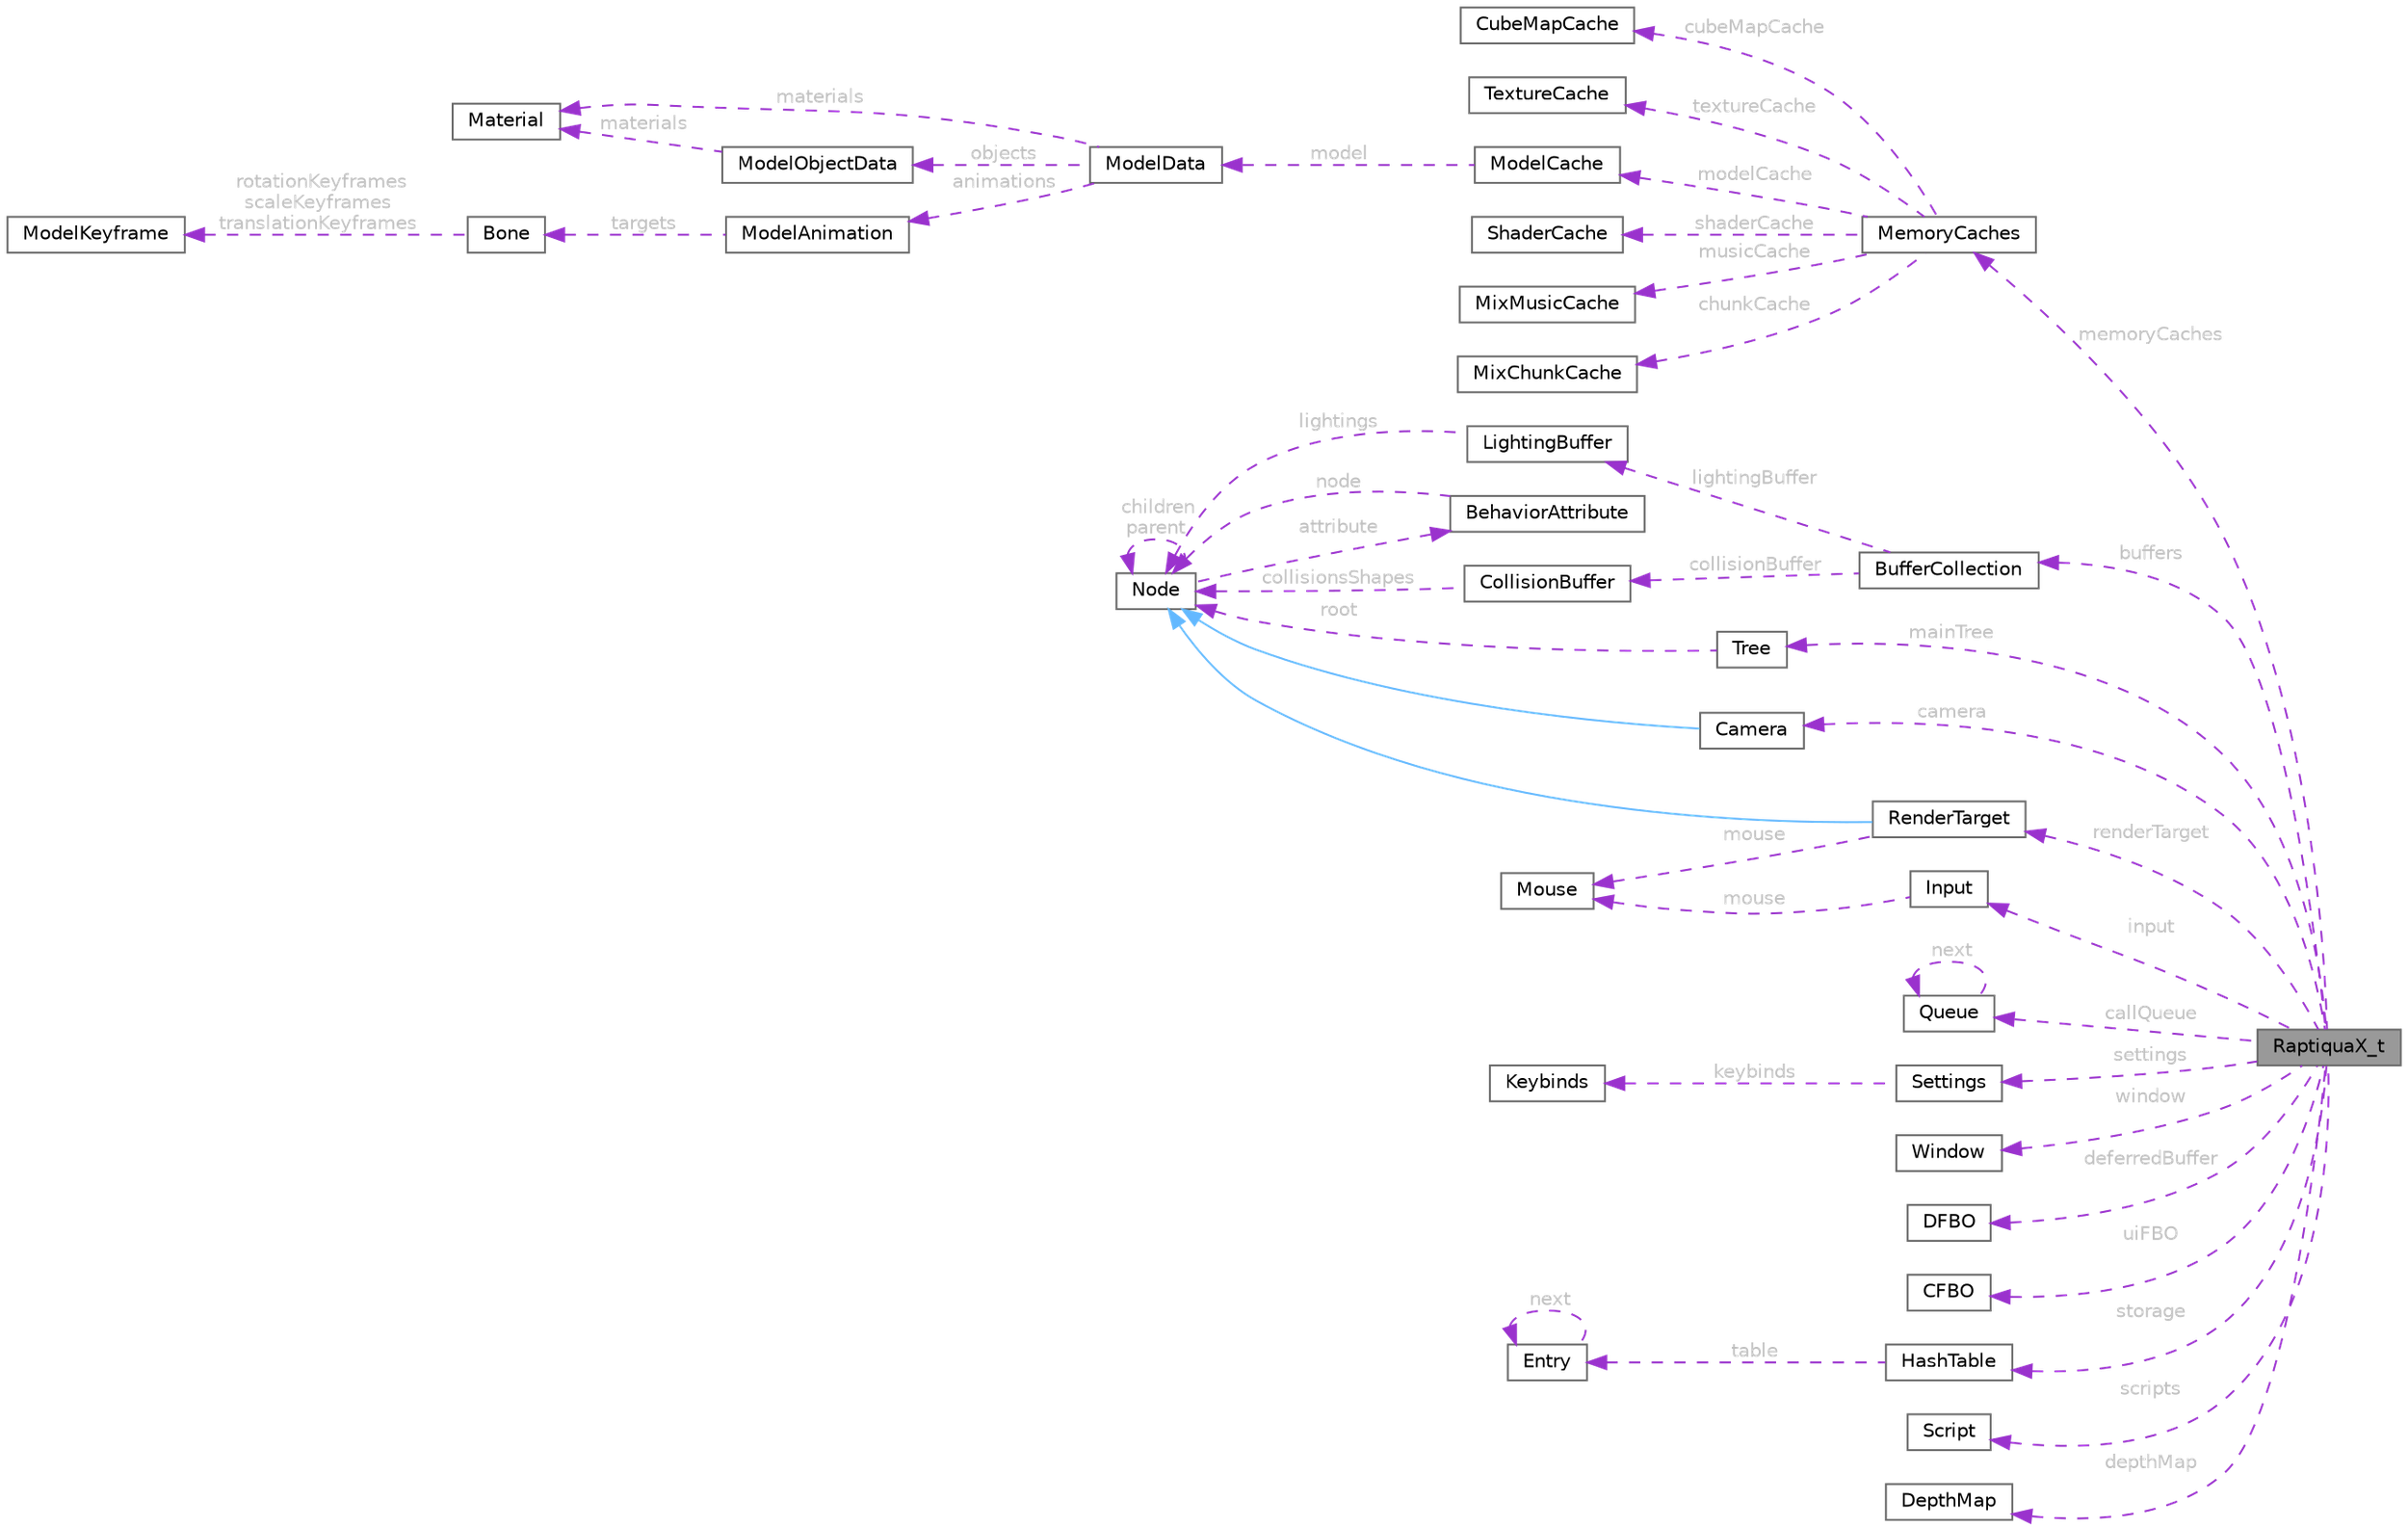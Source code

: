 digraph "RaptiquaX_t"
{
 // LATEX_PDF_SIZE
  bgcolor="transparent";
  edge [fontname=Helvetica,fontsize=10,labelfontname=Helvetica,labelfontsize=10];
  node [fontname=Helvetica,fontsize=10,shape=box,height=0.2,width=0.4];
  rankdir="LR";
  Node1 [id="Node000001",label="RaptiquaX_t",height=0.2,width=0.4,color="gray40", fillcolor="grey60", style="filled", fontcolor="black",tooltip="The main structure that holds all the data and state of the engine."];
  Node2 -> Node1 [id="edge1_Node000001_Node000002",dir="back",color="darkorchid3",style="dashed",tooltip=" ",label=" memoryCaches",fontcolor="grey" ];
  Node2 [id="Node000002",label="MemoryCaches",height=0.2,width=0.4,color="gray40", fillcolor="white", style="filled",URL="$structMemoryCaches.html",tooltip="Structure to manage all types of caches."];
  Node3 -> Node2 [id="edge2_Node000002_Node000003",dir="back",color="darkorchid3",style="dashed",tooltip=" ",label=" cubeMapCache",fontcolor="grey" ];
  Node3 [id="Node000003",label="CubeMapCache",height=0.2,width=0.4,color="gray40", fillcolor="white", style="filled",URL="$structCubeMapCache.html",tooltip="Structure to cache cube map textures."];
  Node4 -> Node2 [id="edge3_Node000002_Node000004",dir="back",color="darkorchid3",style="dashed",tooltip=" ",label=" textureCache",fontcolor="grey" ];
  Node4 [id="Node000004",label="TextureCache",height=0.2,width=0.4,color="gray40", fillcolor="white", style="filled",URL="$structTextureCache.html",tooltip="Structure to cache textures."];
  Node5 -> Node2 [id="edge4_Node000002_Node000005",dir="back",color="darkorchid3",style="dashed",tooltip=" ",label=" modelCache",fontcolor="grey" ];
  Node5 [id="Node000005",label="ModelCache",height=0.2,width=0.4,color="gray40", fillcolor="white", style="filled",URL="$structModelCache.html",tooltip="Structure to cache models."];
  Node6 -> Node5 [id="edge5_Node000005_Node000006",dir="back",color="darkorchid3",style="dashed",tooltip=" ",label=" model",fontcolor="grey" ];
  Node6 [id="Node000006",label="ModelData",height=0.2,width=0.4,color="gray40", fillcolor="white", style="filled",URL="$structModelData.html",tooltip="Structure representing the data of a 3D model."];
  Node7 -> Node6 [id="edge6_Node000006_Node000007",dir="back",color="darkorchid3",style="dashed",tooltip=" ",label=" materials",fontcolor="grey" ];
  Node7 [id="Node000007",label="Material",height=0.2,width=0.4,color="gray40", fillcolor="white", style="filled",URL="$structMaterial.html",tooltip="Structure representing a material with various properties."];
  Node8 -> Node6 [id="edge7_Node000006_Node000008",dir="back",color="darkorchid3",style="dashed",tooltip=" ",label=" objects",fontcolor="grey" ];
  Node8 [id="Node000008",label="ModelObjectData",height=0.2,width=0.4,color="gray40", fillcolor="white", style="filled",URL="$structModelObjectData.html",tooltip="Structure representing the data of a 3D model object."];
  Node7 -> Node8 [id="edge8_Node000008_Node000007",dir="back",color="darkorchid3",style="dashed",tooltip=" ",label=" materials",fontcolor="grey" ];
  Node9 -> Node6 [id="edge9_Node000006_Node000009",dir="back",color="darkorchid3",style="dashed",tooltip=" ",label=" animations",fontcolor="grey" ];
  Node9 [id="Node000009",label="ModelAnimation",height=0.2,width=0.4,color="gray40", fillcolor="white", style="filled",URL="$structModelAnimation.html",tooltip="Structure representing the data of a 3D model animation."];
  Node10 -> Node9 [id="edge10_Node000009_Node000010",dir="back",color="darkorchid3",style="dashed",tooltip=" ",label=" targets",fontcolor="grey" ];
  Node10 [id="Node000010",label="Bone",height=0.2,width=0.4,color="gray40", fillcolor="white", style="filled",URL="$structBone.html",tooltip="Structure representing a bone in a 3D model."];
  Node11 -> Node10 [id="edge11_Node000010_Node000011",dir="back",color="darkorchid3",style="dashed",tooltip=" ",label=" rotationKeyframes\nscaleKeyframes\ntranslationKeyframes",fontcolor="grey" ];
  Node11 [id="Node000011",label="ModelKeyframe",height=0.2,width=0.4,color="gray40", fillcolor="white", style="filled",URL="$structModelKeyframe.html",tooltip="Structure representing the data of a 3D model keyframe."];
  Node12 -> Node2 [id="edge12_Node000002_Node000012",dir="back",color="darkorchid3",style="dashed",tooltip=" ",label=" shaderCache",fontcolor="grey" ];
  Node12 [id="Node000012",label="ShaderCache",height=0.2,width=0.4,color="gray40", fillcolor="white", style="filled",URL="$structShaderCache.html",tooltip="Structure to cache shaders."];
  Node13 -> Node2 [id="edge13_Node000002_Node000013",dir="back",color="darkorchid3",style="dashed",tooltip=" ",label=" musicCache",fontcolor="grey" ];
  Node13 [id="Node000013",label="MixMusicCache",height=0.2,width=0.4,color="gray40", fillcolor="white", style="filled",URL="$structMixMusicCache.html",tooltip="Structure to cache music."];
  Node14 -> Node2 [id="edge14_Node000002_Node000014",dir="back",color="darkorchid3",style="dashed",tooltip=" ",label=" chunkCache",fontcolor="grey" ];
  Node14 [id="Node000014",label="MixChunkCache",height=0.2,width=0.4,color="gray40", fillcolor="white", style="filled",URL="$structMixChunkCache.html",tooltip="Structure to cache sound effects."];
  Node15 -> Node1 [id="edge15_Node000001_Node000015",dir="back",color="darkorchid3",style="dashed",tooltip=" ",label=" buffers",fontcolor="grey" ];
  Node15 [id="Node000015",label="BufferCollection",height=0.2,width=0.4,color="gray40", fillcolor="white", style="filled",URL="$structBufferCollection.html",tooltip="Structure to hold various buffer collections."];
  Node16 -> Node15 [id="edge16_Node000015_Node000016",dir="back",color="darkorchid3",style="dashed",tooltip=" ",label=" lightingBuffer",fontcolor="grey" ];
  Node16 [id="Node000016",label="LightingBuffer",height=0.2,width=0.4,color="gray40", fillcolor="white", style="filled",URL="$structLightingBuffer.html",tooltip="Buffer structure to manage an array of lighting nodes."];
  Node17 -> Node16 [id="edge17_Node000016_Node000017",dir="back",color="darkorchid3",style="dashed",tooltip=" ",label=" lightings",fontcolor="grey" ];
  Node17 [id="Node000017",label="Node",height=0.2,width=0.4,color="gray40", fillcolor="white", style="filled",URL="$classNode.html",tooltip="Represents a node in the tree structure."];
  Node17 -> Node17 [id="edge18_Node000017_Node000017",dir="back",color="darkorchid3",style="dashed",tooltip=" ",label=" children\nparent",fontcolor="grey" ];
  Node18 -> Node17 [id="edge19_Node000017_Node000018",dir="back",color="darkorchid3",style="dashed",tooltip=" ",label=" attribute",fontcolor="grey" ];
  Node18 [id="Node000018",label="BehaviorAttribute",height=0.2,width=0.4,color="gray40", fillcolor="white", style="filled",URL="$unionBehaviorAttribute.html",tooltip="Union representing different types of behavior attributes."];
  Node17 -> Node18 [id="edge20_Node000018_Node000017",dir="back",color="darkorchid3",style="dashed",tooltip=" ",label=" node",fontcolor="grey" ];
  Node19 -> Node15 [id="edge21_Node000015_Node000019",dir="back",color="darkorchid3",style="dashed",tooltip=" ",label=" collisionBuffer",fontcolor="grey" ];
  Node19 [id="Node000019",label="CollisionBuffer",height=0.2,width=0.4,color="gray40", fillcolor="white", style="filled",URL="$structCollisionBuffer.html",tooltip="Represents a buffer for collision shapes."];
  Node17 -> Node19 [id="edge22_Node000019_Node000017",dir="back",color="darkorchid3",style="dashed",tooltip=" ",label=" collisionsShapes",fontcolor="grey" ];
  Node20 -> Node1 [id="edge23_Node000001_Node000020",dir="back",color="darkorchid3",style="dashed",tooltip=" ",label=" callQueue",fontcolor="grey" ];
  Node20 [id="Node000020",label="Queue",height=0.2,width=0.4,color="gray40", fillcolor="white", style="filled",URL="$structQueue.html",tooltip="A node in the queue."];
  Node20 -> Node20 [id="edge24_Node000020_Node000020",dir="back",color="darkorchid3",style="dashed",tooltip=" ",label=" next",fontcolor="grey" ];
  Node21 -> Node1 [id="edge25_Node000001_Node000021",dir="back",color="darkorchid3",style="dashed",tooltip=" ",label=" mainTree",fontcolor="grey" ];
  Node21 [id="Node000021",label="Tree",height=0.2,width=0.4,color="gray40", fillcolor="white", style="filled",URL="$structTree.html",tooltip="Represents a tree structure."];
  Node17 -> Node21 [id="edge26_Node000021_Node000017",dir="back",color="darkorchid3",style="dashed",tooltip=" ",label=" root",fontcolor="grey" ];
  Node22 -> Node1 [id="edge27_Node000001_Node000022",dir="back",color="darkorchid3",style="dashed",tooltip=" ",label=" input",fontcolor="grey" ];
  Node22 [id="Node000022",label="Input",height=0.2,width=0.4,color="gray40", fillcolor="white", style="filled",URL="$structInput.html",tooltip="Structure to store input state."];
  Node23 -> Node22 [id="edge28_Node000022_Node000023",dir="back",color="darkorchid3",style="dashed",tooltip=" ",label=" mouse",fontcolor="grey" ];
  Node23 [id="Node000023",label="Mouse",height=0.2,width=0.4,color="gray40", fillcolor="white", style="filled",URL="$structMouse.html",tooltip="Structure to store mouse state."];
  Node24 -> Node1 [id="edge29_Node000001_Node000024",dir="back",color="darkorchid3",style="dashed",tooltip=" ",label=" settings",fontcolor="grey" ];
  Node24 [id="Node000024",label="Settings",height=0.2,width=0.4,color="gray40", fillcolor="white", style="filled",URL="$structSettings.html",tooltip="A structure to hold various settings for the application."];
  Node25 -> Node24 [id="edge30_Node000024_Node000025",dir="back",color="darkorchid3",style="dashed",tooltip=" ",label=" keybinds",fontcolor="grey" ];
  Node25 [id="Node000025",label="Keybinds",height=0.2,width=0.4,color="gray40", fillcolor="white", style="filled",URL="$structKeybinds.html",tooltip="A structure to hold key bindings for various actions in the game."];
  Node26 -> Node1 [id="edge31_Node000001_Node000026",dir="back",color="darkorchid3",style="dashed",tooltip=" ",label=" window",fontcolor="grey" ];
  Node26 [id="Node000026",label="Window",height=0.2,width=0.4,color="gray40", fillcolor="white", style="filled",URL="$structWindow.html",tooltip="Structure representing the SDL window and its associated OpenGL context."];
  Node27 -> Node1 [id="edge32_Node000001_Node000027",dir="back",color="darkorchid3",style="dashed",tooltip=" ",label=" camera",fontcolor="grey" ];
  Node27 [id="Node000027",label="Camera",height=0.2,width=0.4,color="gray40", fillcolor="white", style="filled",URL="$classCamera.html",tooltip="A structure to represent a camera with position and rotation in 3D space."];
  Node17 -> Node27 [id="edge33_Node000027_Node000017",dir="back",color="steelblue1",style="solid",tooltip=" "];
  Node28 -> Node1 [id="edge34_Node000001_Node000028",dir="back",color="darkorchid3",style="dashed",tooltip=" ",label=" deferredBuffer",fontcolor="grey" ];
  Node28 [id="Node000028",label="DFBO",height=0.2,width=0.4,color="gray40", fillcolor="white", style="filled",URL="$structDFBO.html",tooltip="A structure to handle Deferred Frame Buffer Objects (DFBO)."];
  Node29 -> Node1 [id="edge35_Node000001_Node000029",dir="back",color="darkorchid3",style="dashed",tooltip=" ",label=" uiFBO",fontcolor="grey" ];
  Node29 [id="Node000029",label="CFBO",height=0.2,width=0.4,color="gray40", fillcolor="white", style="filled",URL="$structCFBO.html",tooltip="A structure to handle Complete Frame Buffer Objects (CFBO)."];
  Node30 -> Node1 [id="edge36_Node000001_Node000030",dir="back",color="darkorchid3",style="dashed",tooltip=" ",label=" renderTarget",fontcolor="grey" ];
  Node30 [id="Node000030",label="RenderTarget",height=0.2,width=0.4,color="gray40", fillcolor="white", style="filled",URL="$classRenderTarget.html",tooltip="A structure to handle render targets."];
  Node17 -> Node30 [id="edge37_Node000030_Node000017",dir="back",color="steelblue1",style="solid",tooltip=" "];
  Node23 -> Node30 [id="edge38_Node000030_Node000023",dir="back",color="darkorchid3",style="dashed",tooltip=" ",label=" mouse",fontcolor="grey" ];
  Node31 -> Node1 [id="edge39_Node000001_Node000031",dir="back",color="darkorchid3",style="dashed",tooltip=" ",label=" storage",fontcolor="grey" ];
  Node31 [id="Node000031",label="HashTable",height=0.2,width=0.4,color="gray40", fillcolor="white", style="filled",URL="$structHashTable.html",tooltip="Represents the hash table."];
  Node32 -> Node31 [id="edge40_Node000031_Node000032",dir="back",color="darkorchid3",style="dashed",tooltip=" ",label=" table",fontcolor="grey" ];
  Node32 [id="Node000032",label="Entry",height=0.2,width=0.4,color="gray40", fillcolor="white", style="filled",URL="$structEntry.html",tooltip="Represents an entry in the hash table."];
  Node32 -> Node32 [id="edge41_Node000032_Node000032",dir="back",color="darkorchid3",style="dashed",tooltip=" ",label=" next",fontcolor="grey" ];
  Node33 -> Node1 [id="edge42_Node000001_Node000033",dir="back",color="darkorchid3",style="dashed",tooltip=" ",label=" scripts",fontcolor="grey" ];
  Node33 [id="Node000033",label="Script",height=0.2,width=0.4,color="gray40", fillcolor="white", style="filled",URL="$structScript.html",tooltip="Structure representing a script with a function and a name."];
  Node34 -> Node1 [id="edge43_Node000001_Node000034",dir="back",color="darkorchid3",style="dashed",tooltip=" ",label=" depthMap",fontcolor="grey" ];
  Node34 [id="Node000034",label="DepthMap",height=0.2,width=0.4,color="gray40", fillcolor="white", style="filled",URL="$structDepthMap.html",tooltip="Represents a depth map used in rendering."];
}
